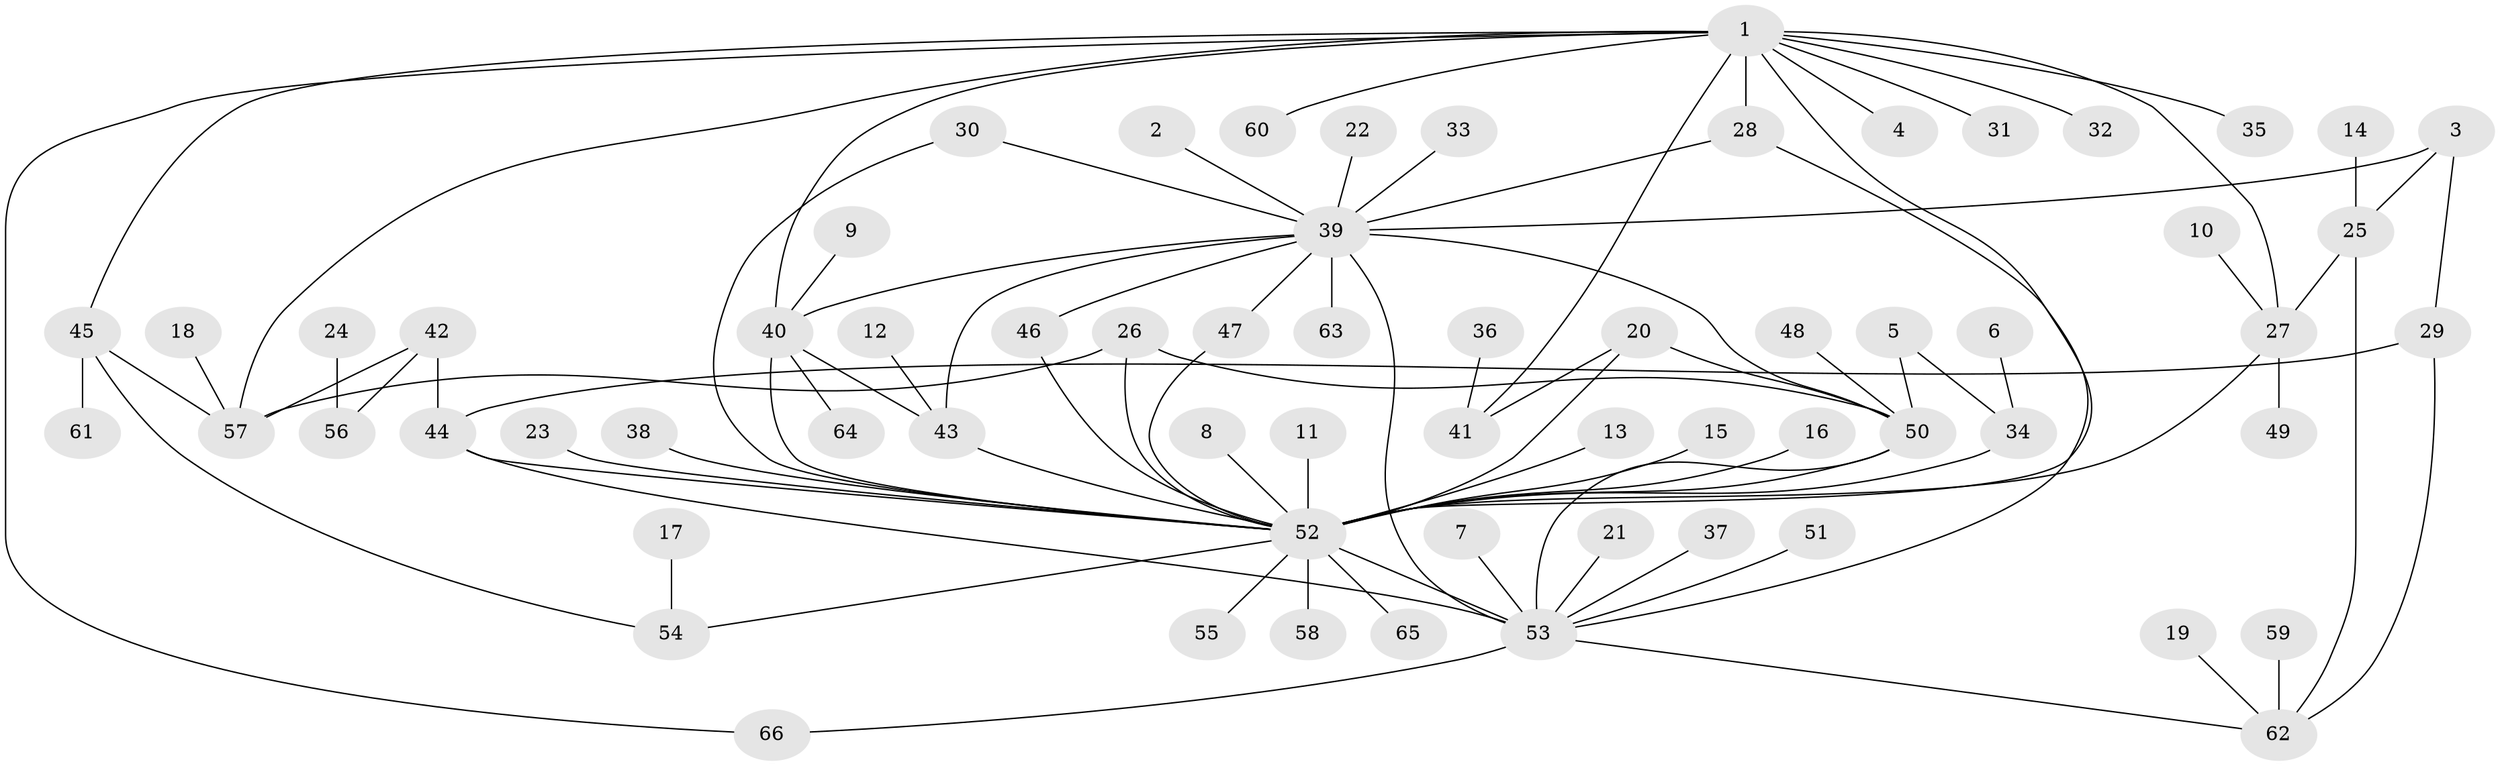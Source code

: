 // original degree distribution, {9: 0.015151515151515152, 31: 0.007575757575757576, 8: 0.015151515151515152, 12: 0.007575757575757576, 5: 0.06060606060606061, 2: 0.15151515151515152, 1: 0.5378787878787878, 3: 0.11363636363636363, 4: 0.06818181818181818, 10: 0.007575757575757576, 6: 0.007575757575757576, 7: 0.007575757575757576}
// Generated by graph-tools (version 1.1) at 2025/26/03/09/25 03:26:01]
// undirected, 66 vertices, 91 edges
graph export_dot {
graph [start="1"]
  node [color=gray90,style=filled];
  1;
  2;
  3;
  4;
  5;
  6;
  7;
  8;
  9;
  10;
  11;
  12;
  13;
  14;
  15;
  16;
  17;
  18;
  19;
  20;
  21;
  22;
  23;
  24;
  25;
  26;
  27;
  28;
  29;
  30;
  31;
  32;
  33;
  34;
  35;
  36;
  37;
  38;
  39;
  40;
  41;
  42;
  43;
  44;
  45;
  46;
  47;
  48;
  49;
  50;
  51;
  52;
  53;
  54;
  55;
  56;
  57;
  58;
  59;
  60;
  61;
  62;
  63;
  64;
  65;
  66;
  1 -- 4 [weight=1.0];
  1 -- 27 [weight=1.0];
  1 -- 28 [weight=1.0];
  1 -- 31 [weight=1.0];
  1 -- 32 [weight=1.0];
  1 -- 35 [weight=1.0];
  1 -- 40 [weight=1.0];
  1 -- 41 [weight=1.0];
  1 -- 45 [weight=1.0];
  1 -- 52 [weight=1.0];
  1 -- 57 [weight=1.0];
  1 -- 60 [weight=1.0];
  1 -- 66 [weight=1.0];
  2 -- 39 [weight=1.0];
  3 -- 25 [weight=1.0];
  3 -- 29 [weight=1.0];
  3 -- 39 [weight=1.0];
  5 -- 34 [weight=2.0];
  5 -- 50 [weight=1.0];
  6 -- 34 [weight=1.0];
  7 -- 53 [weight=1.0];
  8 -- 52 [weight=1.0];
  9 -- 40 [weight=1.0];
  10 -- 27 [weight=1.0];
  11 -- 52 [weight=1.0];
  12 -- 43 [weight=1.0];
  13 -- 52 [weight=1.0];
  14 -- 25 [weight=1.0];
  15 -- 52 [weight=1.0];
  16 -- 52 [weight=1.0];
  17 -- 54 [weight=1.0];
  18 -- 57 [weight=1.0];
  19 -- 62 [weight=1.0];
  20 -- 41 [weight=1.0];
  20 -- 50 [weight=1.0];
  20 -- 52 [weight=1.0];
  21 -- 53 [weight=1.0];
  22 -- 39 [weight=1.0];
  23 -- 52 [weight=1.0];
  24 -- 56 [weight=1.0];
  25 -- 27 [weight=1.0];
  25 -- 62 [weight=1.0];
  26 -- 50 [weight=1.0];
  26 -- 52 [weight=1.0];
  26 -- 57 [weight=1.0];
  27 -- 49 [weight=1.0];
  27 -- 52 [weight=1.0];
  28 -- 39 [weight=1.0];
  28 -- 53 [weight=2.0];
  29 -- 44 [weight=1.0];
  29 -- 62 [weight=1.0];
  30 -- 39 [weight=1.0];
  30 -- 52 [weight=1.0];
  33 -- 39 [weight=1.0];
  34 -- 52 [weight=1.0];
  36 -- 41 [weight=1.0];
  37 -- 53 [weight=1.0];
  38 -- 52 [weight=1.0];
  39 -- 40 [weight=1.0];
  39 -- 43 [weight=1.0];
  39 -- 46 [weight=1.0];
  39 -- 47 [weight=1.0];
  39 -- 50 [weight=1.0];
  39 -- 53 [weight=1.0];
  39 -- 63 [weight=1.0];
  40 -- 43 [weight=1.0];
  40 -- 52 [weight=1.0];
  40 -- 64 [weight=1.0];
  42 -- 44 [weight=1.0];
  42 -- 56 [weight=1.0];
  42 -- 57 [weight=1.0];
  43 -- 52 [weight=1.0];
  44 -- 52 [weight=1.0];
  44 -- 53 [weight=1.0];
  45 -- 54 [weight=1.0];
  45 -- 57 [weight=1.0];
  45 -- 61 [weight=1.0];
  46 -- 52 [weight=1.0];
  47 -- 52 [weight=1.0];
  48 -- 50 [weight=1.0];
  50 -- 52 [weight=2.0];
  50 -- 53 [weight=1.0];
  51 -- 53 [weight=1.0];
  52 -- 53 [weight=2.0];
  52 -- 54 [weight=1.0];
  52 -- 55 [weight=1.0];
  52 -- 58 [weight=2.0];
  52 -- 65 [weight=1.0];
  53 -- 62 [weight=1.0];
  53 -- 66 [weight=1.0];
  59 -- 62 [weight=1.0];
}
